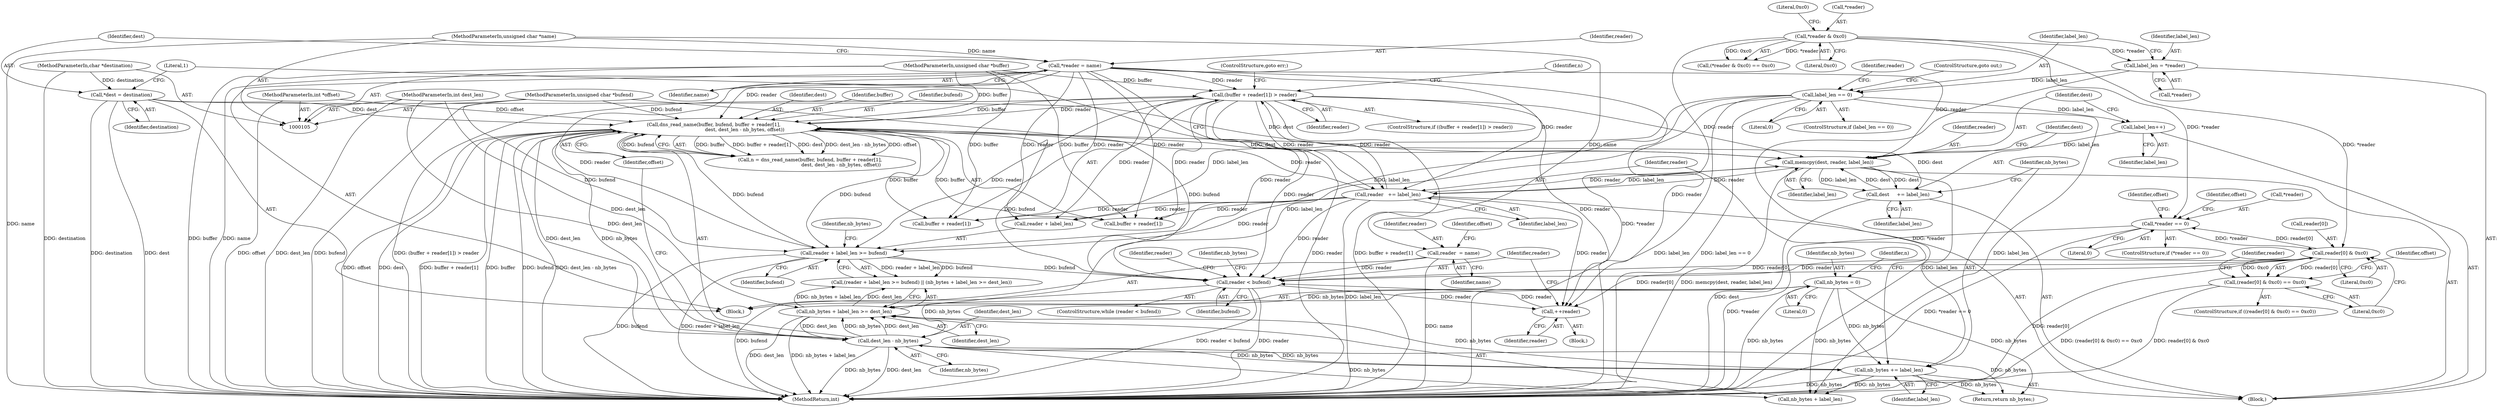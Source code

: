 digraph "0_haproxy_58df5aea0a0c926b2238f65908f5e9f83d1cca25@API" {
"1000236" [label="(Call,*reader == 0)"];
"1000222" [label="(Call,reader[0] & 0xc0)"];
"1000216" [label="(Call,reader < bufend)"];
"1000250" [label="(Call,++reader)"];
"1000142" [label="(Call,(buffer + reader[1]) > reader)"];
"1000152" [label="(Call,dns_read_name(buffer, bufend, buffer + reader[1],\n                                         dest, dest_len - nb_bytes, offset))"];
"1000106" [label="(MethodParameterIn,unsigned char *buffer)"];
"1000198" [label="(Call,dest     += label_len)"];
"1000194" [label="(Call,memcpy(dest, reader, label_len))"];
"1000127" [label="(Call,*dest = destination)"];
"1000109" [label="(MethodParameterIn,char *destination)"];
"1000204" [label="(Call,reader   += label_len)"];
"1000123" [label="(Call,*reader = name)"];
"1000108" [label="(MethodParameterIn,unsigned char *name)"];
"1000192" [label="(Call,label_len++)"];
"1000175" [label="(Call,label_len == 0)"];
"1000170" [label="(Call,label_len = *reader)"];
"1000135" [label="(Call,*reader & 0xc0)"];
"1000161" [label="(Call,dest_len - nb_bytes)"];
"1000186" [label="(Call,nb_bytes + label_len >= dest_len)"];
"1000114" [label="(Call,nb_bytes = 0)"];
"1000201" [label="(Call,nb_bytes += label_len)"];
"1000110" [label="(MethodParameterIn,int dest_len)"];
"1000111" [label="(MethodParameterIn,int *offset)"];
"1000181" [label="(Call,reader + label_len >= bufend)"];
"1000107" [label="(MethodParameterIn,unsigned char *bufend)"];
"1000208" [label="(Call,reader  = name)"];
"1000236" [label="(Call,*reader == 0)"];
"1000221" [label="(Call,(reader[0] & 0xc0) == 0xc0)"];
"1000135" [label="(Call,*reader & 0xc0)"];
"1000219" [label="(Block,)"];
"1000150" [label="(Call,n = dns_read_name(buffer, bufend, buffer + reader[1],\n                                         dest, dest_len - nb_bytes, offset))"];
"1000163" [label="(Identifier,nb_bytes)"];
"1000116" [label="(Literal,0)"];
"1000161" [label="(Call,dest_len - nb_bytes)"];
"1000257" [label="(MethodReturn,int)"];
"1000250" [label="(Call,++reader)"];
"1000213" [label="(Identifier,offset)"];
"1000176" [label="(Identifier,label_len)"];
"1000199" [label="(Identifier,dest)"];
"1000107" [label="(MethodParameterIn,unsigned char *bufend)"];
"1000192" [label="(Call,label_len++)"];
"1000125" [label="(Identifier,name)"];
"1000143" [label="(Call,buffer + reader[1])"];
"1000154" [label="(Identifier,bufend)"];
"1000196" [label="(Identifier,reader)"];
"1000134" [label="(Call,(*reader & 0xc0) == 0xc0)"];
"1000239" [label="(Literal,0)"];
"1000172" [label="(Call,*reader)"];
"1000222" [label="(Call,reader[0] & 0xc0)"];
"1000186" [label="(Call,nb_bytes + label_len >= dest_len)"];
"1000183" [label="(Identifier,reader)"];
"1000123" [label="(Call,*reader = name)"];
"1000185" [label="(Identifier,bufend)"];
"1000243" [label="(Identifier,offset)"];
"1000142" [label="(Call,(buffer + reader[1]) > reader)"];
"1000127" [label="(Call,*dest = destination)"];
"1000132" [label="(Block,)"];
"1000177" [label="(Literal,0)"];
"1000148" [label="(Identifier,reader)"];
"1000203" [label="(Identifier,label_len)"];
"1000170" [label="(Call,label_len = *reader)"];
"1000236" [label="(Call,*reader == 0)"];
"1000205" [label="(Identifier,reader)"];
"1000131" [label="(Literal,1)"];
"1000174" [label="(ControlStructure,if (label_len == 0))"];
"1000149" [label="(ControlStructure,goto err;)"];
"1000164" [label="(Identifier,offset)"];
"1000190" [label="(Identifier,dest_len)"];
"1000182" [label="(Call,reader + label_len)"];
"1000141" [label="(ControlStructure,if ((buffer + reader[1]) > reader))"];
"1000151" [label="(Identifier,n)"];
"1000221" [label="(Call,(reader[0] & 0xc0) == 0xc0)"];
"1000139" [label="(Literal,0xc0)"];
"1000235" [label="(ControlStructure,if (*reader == 0))"];
"1000237" [label="(Call,*reader)"];
"1000231" [label="(Identifier,offset)"];
"1000251" [label="(Identifier,reader)"];
"1000160" [label="(Identifier,dest)"];
"1000217" [label="(Identifier,reader)"];
"1000119" [label="(Identifier,n)"];
"1000224" [label="(Identifier,reader)"];
"1000138" [label="(Literal,0xc0)"];
"1000129" [label="(Identifier,destination)"];
"1000128" [label="(Identifier,dest)"];
"1000111" [label="(MethodParameterIn,int *offset)"];
"1000187" [label="(Call,nb_bytes + label_len)"];
"1000215" [label="(ControlStructure,while (reader < bufend))"];
"1000115" [label="(Identifier,nb_bytes)"];
"1000201" [label="(Call,nb_bytes += label_len)"];
"1000109" [label="(MethodParameterIn,char *destination)"];
"1000136" [label="(Call,*reader)"];
"1000209" [label="(Identifier,reader)"];
"1000188" [label="(Identifier,nb_bytes)"];
"1000181" [label="(Call,reader + label_len >= bufend)"];
"1000200" [label="(Identifier,label_len)"];
"1000206" [label="(Identifier,label_len)"];
"1000110" [label="(MethodParameterIn,int dest_len)"];
"1000195" [label="(Identifier,dest)"];
"1000112" [label="(Block,)"];
"1000220" [label="(ControlStructure,if ((reader[0] & 0xc0) == 0xc0))"];
"1000153" [label="(Identifier,buffer)"];
"1000218" [label="(Identifier,bufend)"];
"1000180" [label="(Call,(reader + label_len >= bufend) || (nb_bytes + label_len >= dest_len))"];
"1000223" [label="(Call,reader[0])"];
"1000253" [label="(Identifier,nb_bytes)"];
"1000124" [label="(Identifier,reader)"];
"1000202" [label="(Identifier,nb_bytes)"];
"1000248" [label="(Identifier,offset)"];
"1000198" [label="(Call,dest     += label_len)"];
"1000197" [label="(Identifier,label_len)"];
"1000175" [label="(Call,label_len == 0)"];
"1000162" [label="(Identifier,dest_len)"];
"1000155" [label="(Call,buffer + reader[1])"];
"1000194" [label="(Call,memcpy(dest, reader, label_len))"];
"1000108" [label="(MethodParameterIn,unsigned char *name)"];
"1000204" [label="(Call,reader   += label_len)"];
"1000216" [label="(Call,reader < bufend)"];
"1000210" [label="(Identifier,name)"];
"1000178" [label="(ControlStructure,goto out;)"];
"1000208" [label="(Call,reader  = name)"];
"1000114" [label="(Call,nb_bytes = 0)"];
"1000238" [label="(Identifier,reader)"];
"1000227" [label="(Literal,0xc0)"];
"1000193" [label="(Identifier,label_len)"];
"1000152" [label="(Call,dns_read_name(buffer, bufend, buffer + reader[1],\n                                         dest, dest_len - nb_bytes, offset))"];
"1000252" [label="(Return,return nb_bytes;)"];
"1000106" [label="(MethodParameterIn,unsigned char *buffer)"];
"1000226" [label="(Literal,0xc0)"];
"1000171" [label="(Identifier,label_len)"];
"1000236" -> "1000235"  [label="AST: "];
"1000236" -> "1000239"  [label="CFG: "];
"1000237" -> "1000236"  [label="AST: "];
"1000239" -> "1000236"  [label="AST: "];
"1000243" -> "1000236"  [label="CFG: "];
"1000248" -> "1000236"  [label="CFG: "];
"1000236" -> "1000257"  [label="DDG: *reader"];
"1000236" -> "1000257"  [label="DDG: *reader == 0"];
"1000236" -> "1000222"  [label="DDG: *reader"];
"1000222" -> "1000236"  [label="DDG: reader[0]"];
"1000135" -> "1000236"  [label="DDG: *reader"];
"1000222" -> "1000221"  [label="AST: "];
"1000222" -> "1000226"  [label="CFG: "];
"1000223" -> "1000222"  [label="AST: "];
"1000226" -> "1000222"  [label="AST: "];
"1000227" -> "1000222"  [label="CFG: "];
"1000222" -> "1000257"  [label="DDG: reader[0]"];
"1000222" -> "1000216"  [label="DDG: reader[0]"];
"1000222" -> "1000221"  [label="DDG: reader[0]"];
"1000222" -> "1000221"  [label="DDG: 0xc0"];
"1000216" -> "1000222"  [label="DDG: reader"];
"1000135" -> "1000222"  [label="DDG: *reader"];
"1000222" -> "1000250"  [label="DDG: reader[0]"];
"1000216" -> "1000215"  [label="AST: "];
"1000216" -> "1000218"  [label="CFG: "];
"1000217" -> "1000216"  [label="AST: "];
"1000218" -> "1000216"  [label="AST: "];
"1000224" -> "1000216"  [label="CFG: "];
"1000253" -> "1000216"  [label="CFG: "];
"1000216" -> "1000257"  [label="DDG: reader < bufend"];
"1000216" -> "1000257"  [label="DDG: reader"];
"1000216" -> "1000257"  [label="DDG: bufend"];
"1000250" -> "1000216"  [label="DDG: reader"];
"1000208" -> "1000216"  [label="DDG: reader"];
"1000142" -> "1000216"  [label="DDG: reader"];
"1000204" -> "1000216"  [label="DDG: reader"];
"1000123" -> "1000216"  [label="DDG: reader"];
"1000181" -> "1000216"  [label="DDG: bufend"];
"1000152" -> "1000216"  [label="DDG: bufend"];
"1000107" -> "1000216"  [label="DDG: bufend"];
"1000216" -> "1000250"  [label="DDG: reader"];
"1000250" -> "1000219"  [label="AST: "];
"1000250" -> "1000251"  [label="CFG: "];
"1000251" -> "1000250"  [label="AST: "];
"1000217" -> "1000250"  [label="CFG: "];
"1000142" -> "1000250"  [label="DDG: reader"];
"1000204" -> "1000250"  [label="DDG: reader"];
"1000123" -> "1000250"  [label="DDG: reader"];
"1000142" -> "1000141"  [label="AST: "];
"1000142" -> "1000148"  [label="CFG: "];
"1000143" -> "1000142"  [label="AST: "];
"1000148" -> "1000142"  [label="AST: "];
"1000149" -> "1000142"  [label="CFG: "];
"1000151" -> "1000142"  [label="CFG: "];
"1000142" -> "1000257"  [label="DDG: (buffer + reader[1]) > reader"];
"1000142" -> "1000257"  [label="DDG: reader"];
"1000142" -> "1000257"  [label="DDG: buffer + reader[1]"];
"1000152" -> "1000142"  [label="DDG: buffer"];
"1000106" -> "1000142"  [label="DDG: buffer"];
"1000204" -> "1000142"  [label="DDG: reader"];
"1000123" -> "1000142"  [label="DDG: reader"];
"1000142" -> "1000152"  [label="DDG: reader"];
"1000142" -> "1000155"  [label="DDG: reader"];
"1000142" -> "1000181"  [label="DDG: reader"];
"1000142" -> "1000182"  [label="DDG: reader"];
"1000142" -> "1000194"  [label="DDG: reader"];
"1000142" -> "1000204"  [label="DDG: reader"];
"1000152" -> "1000150"  [label="AST: "];
"1000152" -> "1000164"  [label="CFG: "];
"1000153" -> "1000152"  [label="AST: "];
"1000154" -> "1000152"  [label="AST: "];
"1000155" -> "1000152"  [label="AST: "];
"1000160" -> "1000152"  [label="AST: "];
"1000161" -> "1000152"  [label="AST: "];
"1000164" -> "1000152"  [label="AST: "];
"1000150" -> "1000152"  [label="CFG: "];
"1000152" -> "1000257"  [label="DDG: offset"];
"1000152" -> "1000257"  [label="DDG: dest"];
"1000152" -> "1000257"  [label="DDG: buffer + reader[1]"];
"1000152" -> "1000257"  [label="DDG: buffer"];
"1000152" -> "1000257"  [label="DDG: bufend"];
"1000152" -> "1000257"  [label="DDG: dest_len - nb_bytes"];
"1000152" -> "1000143"  [label="DDG: buffer"];
"1000152" -> "1000150"  [label="DDG: buffer"];
"1000152" -> "1000150"  [label="DDG: buffer + reader[1]"];
"1000152" -> "1000150"  [label="DDG: dest"];
"1000152" -> "1000150"  [label="DDG: dest_len - nb_bytes"];
"1000152" -> "1000150"  [label="DDG: offset"];
"1000152" -> "1000150"  [label="DDG: bufend"];
"1000106" -> "1000152"  [label="DDG: buffer"];
"1000198" -> "1000152"  [label="DDG: dest"];
"1000127" -> "1000152"  [label="DDG: dest"];
"1000161" -> "1000152"  [label="DDG: dest_len"];
"1000161" -> "1000152"  [label="DDG: nb_bytes"];
"1000111" -> "1000152"  [label="DDG: offset"];
"1000181" -> "1000152"  [label="DDG: bufend"];
"1000107" -> "1000152"  [label="DDG: bufend"];
"1000204" -> "1000152"  [label="DDG: reader"];
"1000123" -> "1000152"  [label="DDG: reader"];
"1000152" -> "1000155"  [label="DDG: buffer"];
"1000152" -> "1000181"  [label="DDG: bufend"];
"1000152" -> "1000194"  [label="DDG: dest"];
"1000106" -> "1000105"  [label="AST: "];
"1000106" -> "1000257"  [label="DDG: buffer"];
"1000106" -> "1000143"  [label="DDG: buffer"];
"1000106" -> "1000155"  [label="DDG: buffer"];
"1000198" -> "1000132"  [label="AST: "];
"1000198" -> "1000200"  [label="CFG: "];
"1000199" -> "1000198"  [label="AST: "];
"1000200" -> "1000198"  [label="AST: "];
"1000202" -> "1000198"  [label="CFG: "];
"1000198" -> "1000257"  [label="DDG: dest"];
"1000198" -> "1000194"  [label="DDG: dest"];
"1000194" -> "1000198"  [label="DDG: label_len"];
"1000194" -> "1000198"  [label="DDG: dest"];
"1000194" -> "1000132"  [label="AST: "];
"1000194" -> "1000197"  [label="CFG: "];
"1000195" -> "1000194"  [label="AST: "];
"1000196" -> "1000194"  [label="AST: "];
"1000197" -> "1000194"  [label="AST: "];
"1000199" -> "1000194"  [label="CFG: "];
"1000194" -> "1000257"  [label="DDG: memcpy(dest, reader, label_len)"];
"1000127" -> "1000194"  [label="DDG: dest"];
"1000204" -> "1000194"  [label="DDG: reader"];
"1000123" -> "1000194"  [label="DDG: reader"];
"1000192" -> "1000194"  [label="DDG: label_len"];
"1000194" -> "1000201"  [label="DDG: label_len"];
"1000194" -> "1000204"  [label="DDG: label_len"];
"1000194" -> "1000204"  [label="DDG: reader"];
"1000127" -> "1000112"  [label="AST: "];
"1000127" -> "1000129"  [label="CFG: "];
"1000128" -> "1000127"  [label="AST: "];
"1000129" -> "1000127"  [label="AST: "];
"1000131" -> "1000127"  [label="CFG: "];
"1000127" -> "1000257"  [label="DDG: destination"];
"1000127" -> "1000257"  [label="DDG: dest"];
"1000109" -> "1000127"  [label="DDG: destination"];
"1000109" -> "1000105"  [label="AST: "];
"1000109" -> "1000257"  [label="DDG: destination"];
"1000204" -> "1000132"  [label="AST: "];
"1000204" -> "1000206"  [label="CFG: "];
"1000205" -> "1000204"  [label="AST: "];
"1000206" -> "1000204"  [label="AST: "];
"1000131" -> "1000204"  [label="CFG: "];
"1000204" -> "1000257"  [label="DDG: label_len"];
"1000204" -> "1000143"  [label="DDG: reader"];
"1000204" -> "1000155"  [label="DDG: reader"];
"1000204" -> "1000181"  [label="DDG: reader"];
"1000204" -> "1000182"  [label="DDG: reader"];
"1000123" -> "1000204"  [label="DDG: reader"];
"1000123" -> "1000112"  [label="AST: "];
"1000123" -> "1000125"  [label="CFG: "];
"1000124" -> "1000123"  [label="AST: "];
"1000125" -> "1000123"  [label="AST: "];
"1000128" -> "1000123"  [label="CFG: "];
"1000123" -> "1000257"  [label="DDG: name"];
"1000108" -> "1000123"  [label="DDG: name"];
"1000123" -> "1000143"  [label="DDG: reader"];
"1000123" -> "1000155"  [label="DDG: reader"];
"1000123" -> "1000181"  [label="DDG: reader"];
"1000123" -> "1000182"  [label="DDG: reader"];
"1000108" -> "1000105"  [label="AST: "];
"1000108" -> "1000257"  [label="DDG: name"];
"1000108" -> "1000208"  [label="DDG: name"];
"1000192" -> "1000132"  [label="AST: "];
"1000192" -> "1000193"  [label="CFG: "];
"1000193" -> "1000192"  [label="AST: "];
"1000195" -> "1000192"  [label="CFG: "];
"1000175" -> "1000192"  [label="DDG: label_len"];
"1000175" -> "1000174"  [label="AST: "];
"1000175" -> "1000177"  [label="CFG: "];
"1000176" -> "1000175"  [label="AST: "];
"1000177" -> "1000175"  [label="AST: "];
"1000178" -> "1000175"  [label="CFG: "];
"1000183" -> "1000175"  [label="CFG: "];
"1000175" -> "1000257"  [label="DDG: label_len"];
"1000175" -> "1000257"  [label="DDG: label_len == 0"];
"1000170" -> "1000175"  [label="DDG: label_len"];
"1000175" -> "1000181"  [label="DDG: label_len"];
"1000175" -> "1000182"  [label="DDG: label_len"];
"1000175" -> "1000186"  [label="DDG: label_len"];
"1000175" -> "1000187"  [label="DDG: label_len"];
"1000170" -> "1000132"  [label="AST: "];
"1000170" -> "1000172"  [label="CFG: "];
"1000171" -> "1000170"  [label="AST: "];
"1000172" -> "1000170"  [label="AST: "];
"1000176" -> "1000170"  [label="CFG: "];
"1000170" -> "1000257"  [label="DDG: *reader"];
"1000135" -> "1000170"  [label="DDG: *reader"];
"1000135" -> "1000134"  [label="AST: "];
"1000135" -> "1000138"  [label="CFG: "];
"1000136" -> "1000135"  [label="AST: "];
"1000138" -> "1000135"  [label="AST: "];
"1000139" -> "1000135"  [label="CFG: "];
"1000135" -> "1000257"  [label="DDG: *reader"];
"1000135" -> "1000134"  [label="DDG: *reader"];
"1000135" -> "1000134"  [label="DDG: 0xc0"];
"1000161" -> "1000163"  [label="CFG: "];
"1000162" -> "1000161"  [label="AST: "];
"1000163" -> "1000161"  [label="AST: "];
"1000164" -> "1000161"  [label="CFG: "];
"1000161" -> "1000257"  [label="DDG: nb_bytes"];
"1000161" -> "1000257"  [label="DDG: dest_len"];
"1000186" -> "1000161"  [label="DDG: dest_len"];
"1000110" -> "1000161"  [label="DDG: dest_len"];
"1000114" -> "1000161"  [label="DDG: nb_bytes"];
"1000201" -> "1000161"  [label="DDG: nb_bytes"];
"1000161" -> "1000186"  [label="DDG: nb_bytes"];
"1000161" -> "1000186"  [label="DDG: dest_len"];
"1000161" -> "1000187"  [label="DDG: nb_bytes"];
"1000161" -> "1000201"  [label="DDG: nb_bytes"];
"1000161" -> "1000252"  [label="DDG: nb_bytes"];
"1000186" -> "1000180"  [label="AST: "];
"1000186" -> "1000190"  [label="CFG: "];
"1000187" -> "1000186"  [label="AST: "];
"1000190" -> "1000186"  [label="AST: "];
"1000180" -> "1000186"  [label="CFG: "];
"1000186" -> "1000257"  [label="DDG: dest_len"];
"1000186" -> "1000257"  [label="DDG: nb_bytes + label_len"];
"1000186" -> "1000180"  [label="DDG: nb_bytes + label_len"];
"1000186" -> "1000180"  [label="DDG: dest_len"];
"1000114" -> "1000186"  [label="DDG: nb_bytes"];
"1000201" -> "1000186"  [label="DDG: nb_bytes"];
"1000110" -> "1000186"  [label="DDG: dest_len"];
"1000114" -> "1000112"  [label="AST: "];
"1000114" -> "1000116"  [label="CFG: "];
"1000115" -> "1000114"  [label="AST: "];
"1000116" -> "1000114"  [label="AST: "];
"1000119" -> "1000114"  [label="CFG: "];
"1000114" -> "1000257"  [label="DDG: nb_bytes"];
"1000114" -> "1000187"  [label="DDG: nb_bytes"];
"1000114" -> "1000201"  [label="DDG: nb_bytes"];
"1000114" -> "1000252"  [label="DDG: nb_bytes"];
"1000201" -> "1000132"  [label="AST: "];
"1000201" -> "1000203"  [label="CFG: "];
"1000202" -> "1000201"  [label="AST: "];
"1000203" -> "1000201"  [label="AST: "];
"1000205" -> "1000201"  [label="CFG: "];
"1000201" -> "1000257"  [label="DDG: nb_bytes"];
"1000201" -> "1000187"  [label="DDG: nb_bytes"];
"1000201" -> "1000252"  [label="DDG: nb_bytes"];
"1000110" -> "1000105"  [label="AST: "];
"1000110" -> "1000257"  [label="DDG: dest_len"];
"1000111" -> "1000105"  [label="AST: "];
"1000111" -> "1000257"  [label="DDG: offset"];
"1000181" -> "1000180"  [label="AST: "];
"1000181" -> "1000185"  [label="CFG: "];
"1000182" -> "1000181"  [label="AST: "];
"1000185" -> "1000181"  [label="AST: "];
"1000188" -> "1000181"  [label="CFG: "];
"1000180" -> "1000181"  [label="CFG: "];
"1000181" -> "1000257"  [label="DDG: bufend"];
"1000181" -> "1000257"  [label="DDG: reader + label_len"];
"1000181" -> "1000180"  [label="DDG: reader + label_len"];
"1000181" -> "1000180"  [label="DDG: bufend"];
"1000107" -> "1000181"  [label="DDG: bufend"];
"1000107" -> "1000105"  [label="AST: "];
"1000107" -> "1000257"  [label="DDG: bufend"];
"1000208" -> "1000112"  [label="AST: "];
"1000208" -> "1000210"  [label="CFG: "];
"1000209" -> "1000208"  [label="AST: "];
"1000210" -> "1000208"  [label="AST: "];
"1000213" -> "1000208"  [label="CFG: "];
"1000208" -> "1000257"  [label="DDG: name"];
"1000221" -> "1000220"  [label="AST: "];
"1000221" -> "1000227"  [label="CFG: "];
"1000227" -> "1000221"  [label="AST: "];
"1000231" -> "1000221"  [label="CFG: "];
"1000238" -> "1000221"  [label="CFG: "];
"1000221" -> "1000257"  [label="DDG: (reader[0] & 0xc0) == 0xc0"];
"1000221" -> "1000257"  [label="DDG: reader[0] & 0xc0"];
}
